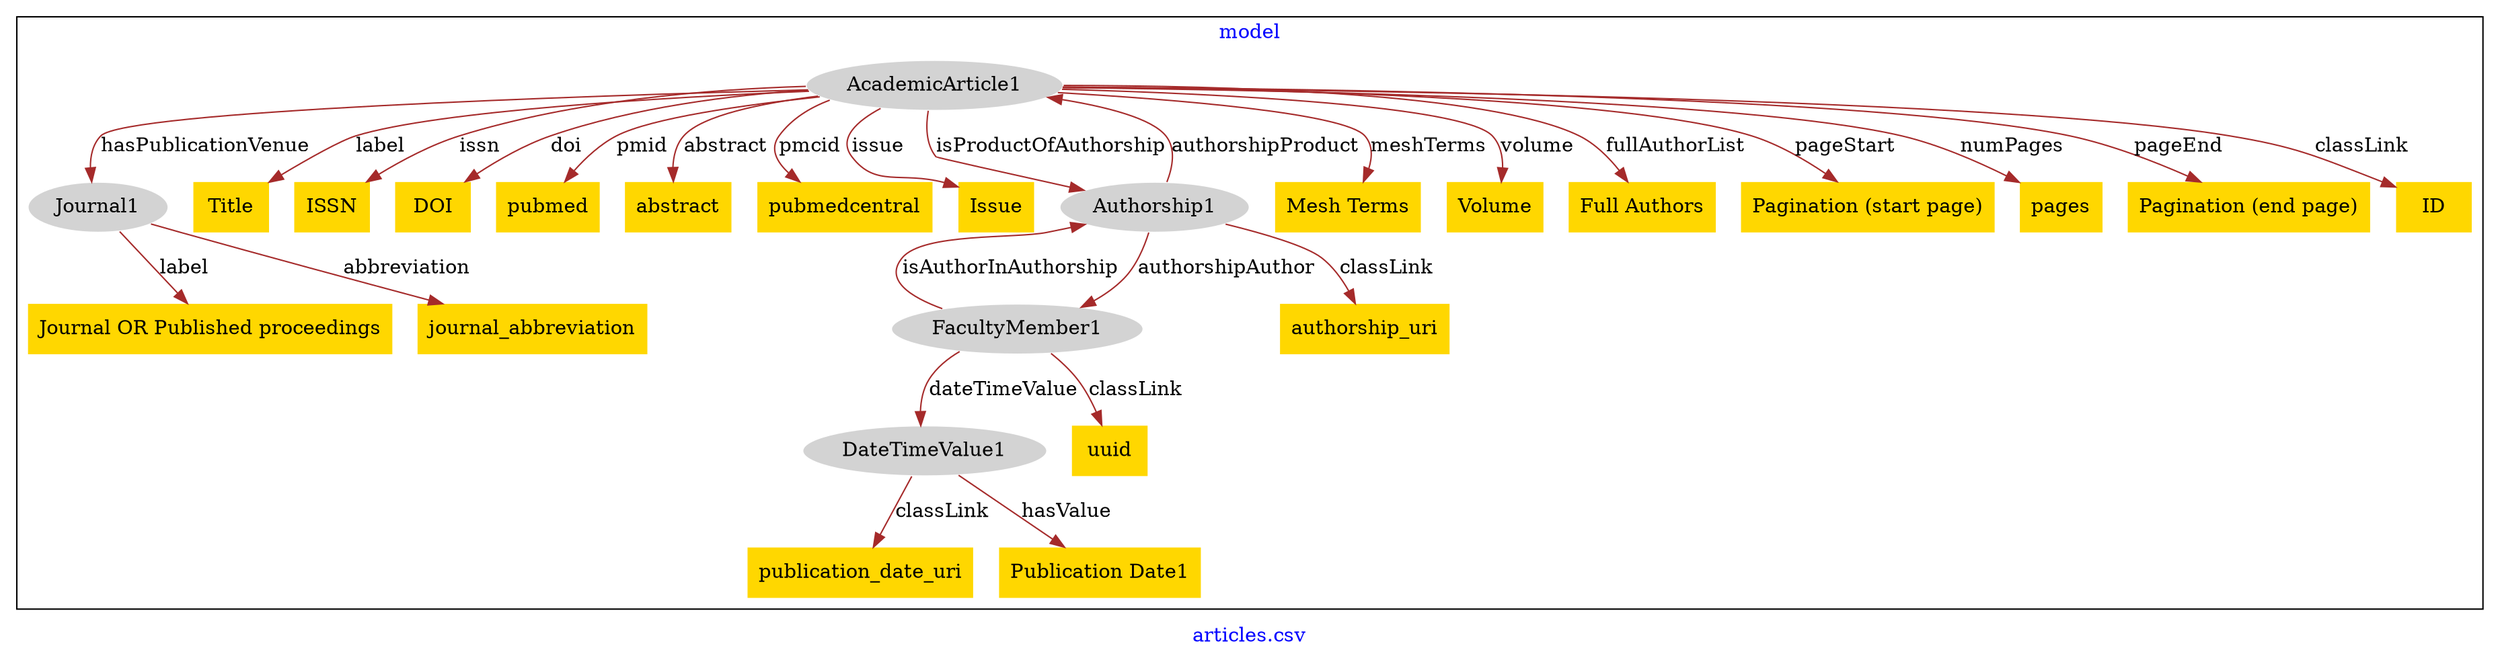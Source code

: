 digraph n0 {
fontcolor="blue"
remincross="true"
label="articles.csv"
subgraph cluster {
label="model"
n2[style="filled",color="white",fillcolor="lightgray",label="AcademicArticle1"];
n3[style="filled",color="white",fillcolor="lightgray",label="Journal1"];
n4[style="filled",color="white",fillcolor="lightgray",label="Authorship1"];
n5[style="filled",color="white",fillcolor="lightgray",label="FacultyMember1"];
n6[style="filled",color="white",fillcolor="lightgray",label="DateTimeValue1"];
n7[shape="plaintext",style="filled",fillcolor="gold",label="Title"];
n8[shape="plaintext",style="filled",fillcolor="gold",label="ISSN"];
n9[shape="plaintext",style="filled",fillcolor="gold",label="publication_date_uri"];
n10[shape="plaintext",style="filled",fillcolor="gold",label="DOI"];
n11[shape="plaintext",style="filled",fillcolor="gold",label="journal_abbreviation"];
n12[shape="plaintext",style="filled",fillcolor="gold",label="pubmed"];
n13[shape="plaintext",style="filled",fillcolor="gold",label="authorship_uri"];
n14[shape="plaintext",style="filled",fillcolor="gold",label="Journal OR Published proceedings"];
n15[shape="plaintext",style="filled",fillcolor="gold",label="abstract"];
n16[shape="plaintext",style="filled",fillcolor="gold",label="Publication Date1"];
n17[shape="plaintext",style="filled",fillcolor="gold",label="pubmedcentral"];
n18[shape="plaintext",style="filled",fillcolor="gold",label="Issue"];
n19[shape="plaintext",style="filled",fillcolor="gold",label="Mesh Terms"];
n20[shape="plaintext",style="filled",fillcolor="gold",label="Volume"];
n21[shape="plaintext",style="filled",fillcolor="gold",label="Full Authors"];
n22[shape="plaintext",style="filled",fillcolor="gold",label="Pagination (start page)"];
n23[shape="plaintext",style="filled",fillcolor="gold",label="pages"];
n24[shape="plaintext",style="filled",fillcolor="gold",label="Pagination (end page)"];
n25[shape="plaintext",style="filled",fillcolor="gold",label="uuid"];
n26[shape="plaintext",style="filled",fillcolor="gold",label="ID"];
}
n2 -> n3[color="brown",fontcolor="black",label="hasPublicationVenue"]
n2 -> n4[color="brown",fontcolor="black",label="isProductOfAuthorship"]
n4 -> n5[color="brown",fontcolor="black",label="authorshipAuthor"]
n5 -> n6[color="brown",fontcolor="black",label="dateTimeValue"]
n2 -> n7[color="brown",fontcolor="black",label="label"]
n2 -> n8[color="brown",fontcolor="black",label="issn"]
n6 -> n9[color="brown",fontcolor="black",label="classLink"]
n2 -> n10[color="brown",fontcolor="black",label="doi"]
n3 -> n11[color="brown",fontcolor="black",label="abbreviation"]
n2 -> n12[color="brown",fontcolor="black",label="pmid"]
n4 -> n13[color="brown",fontcolor="black",label="classLink"]
n3 -> n14[color="brown",fontcolor="black",label="label"]
n2 -> n15[color="brown",fontcolor="black",label="abstract"]
n6 -> n16[color="brown",fontcolor="black",label="hasValue"]
n2 -> n17[color="brown",fontcolor="black",label="pmcid"]
n2 -> n18[color="brown",fontcolor="black",label="issue"]
n2 -> n19[color="brown",fontcolor="black",label="meshTerms"]
n2 -> n20[color="brown",fontcolor="black",label="volume"]
n2 -> n21[color="brown",fontcolor="black",label="fullAuthorList"]
n2 -> n22[color="brown",fontcolor="black",label="pageStart"]
n2 -> n23[color="brown",fontcolor="black",label="numPages"]
n2 -> n24[color="brown",fontcolor="black",label="pageEnd"]
n5 -> n25[color="brown",fontcolor="black",label="classLink"]
n2 -> n26[color="brown",fontcolor="black",label="classLink"]
n4 -> n2[color="brown",fontcolor="black",label="authorshipProduct"]
n5 -> n4[color="brown",fontcolor="black",label="isAuthorInAuthorship"]
}
